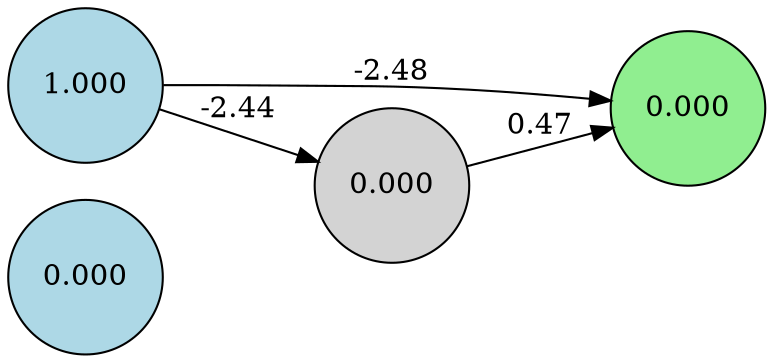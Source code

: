 digraph neat {
  rankdir=LR;
  node [shape=circle];
  node0 [label="0.000", style=filled, fillcolor=lightblue];
  node1 [label="1.000", style=filled, fillcolor=lightblue];
  node42 [label="0.000", style=filled, fillcolor=lightgreen];
  node186 [label="0.000", style=filled, fillcolor=lightgray];
  node1 -> node42 [label="-2.48"];
  node186 -> node42 [label="0.47"];
  node1 -> node186 [label="-2.44"];
}
